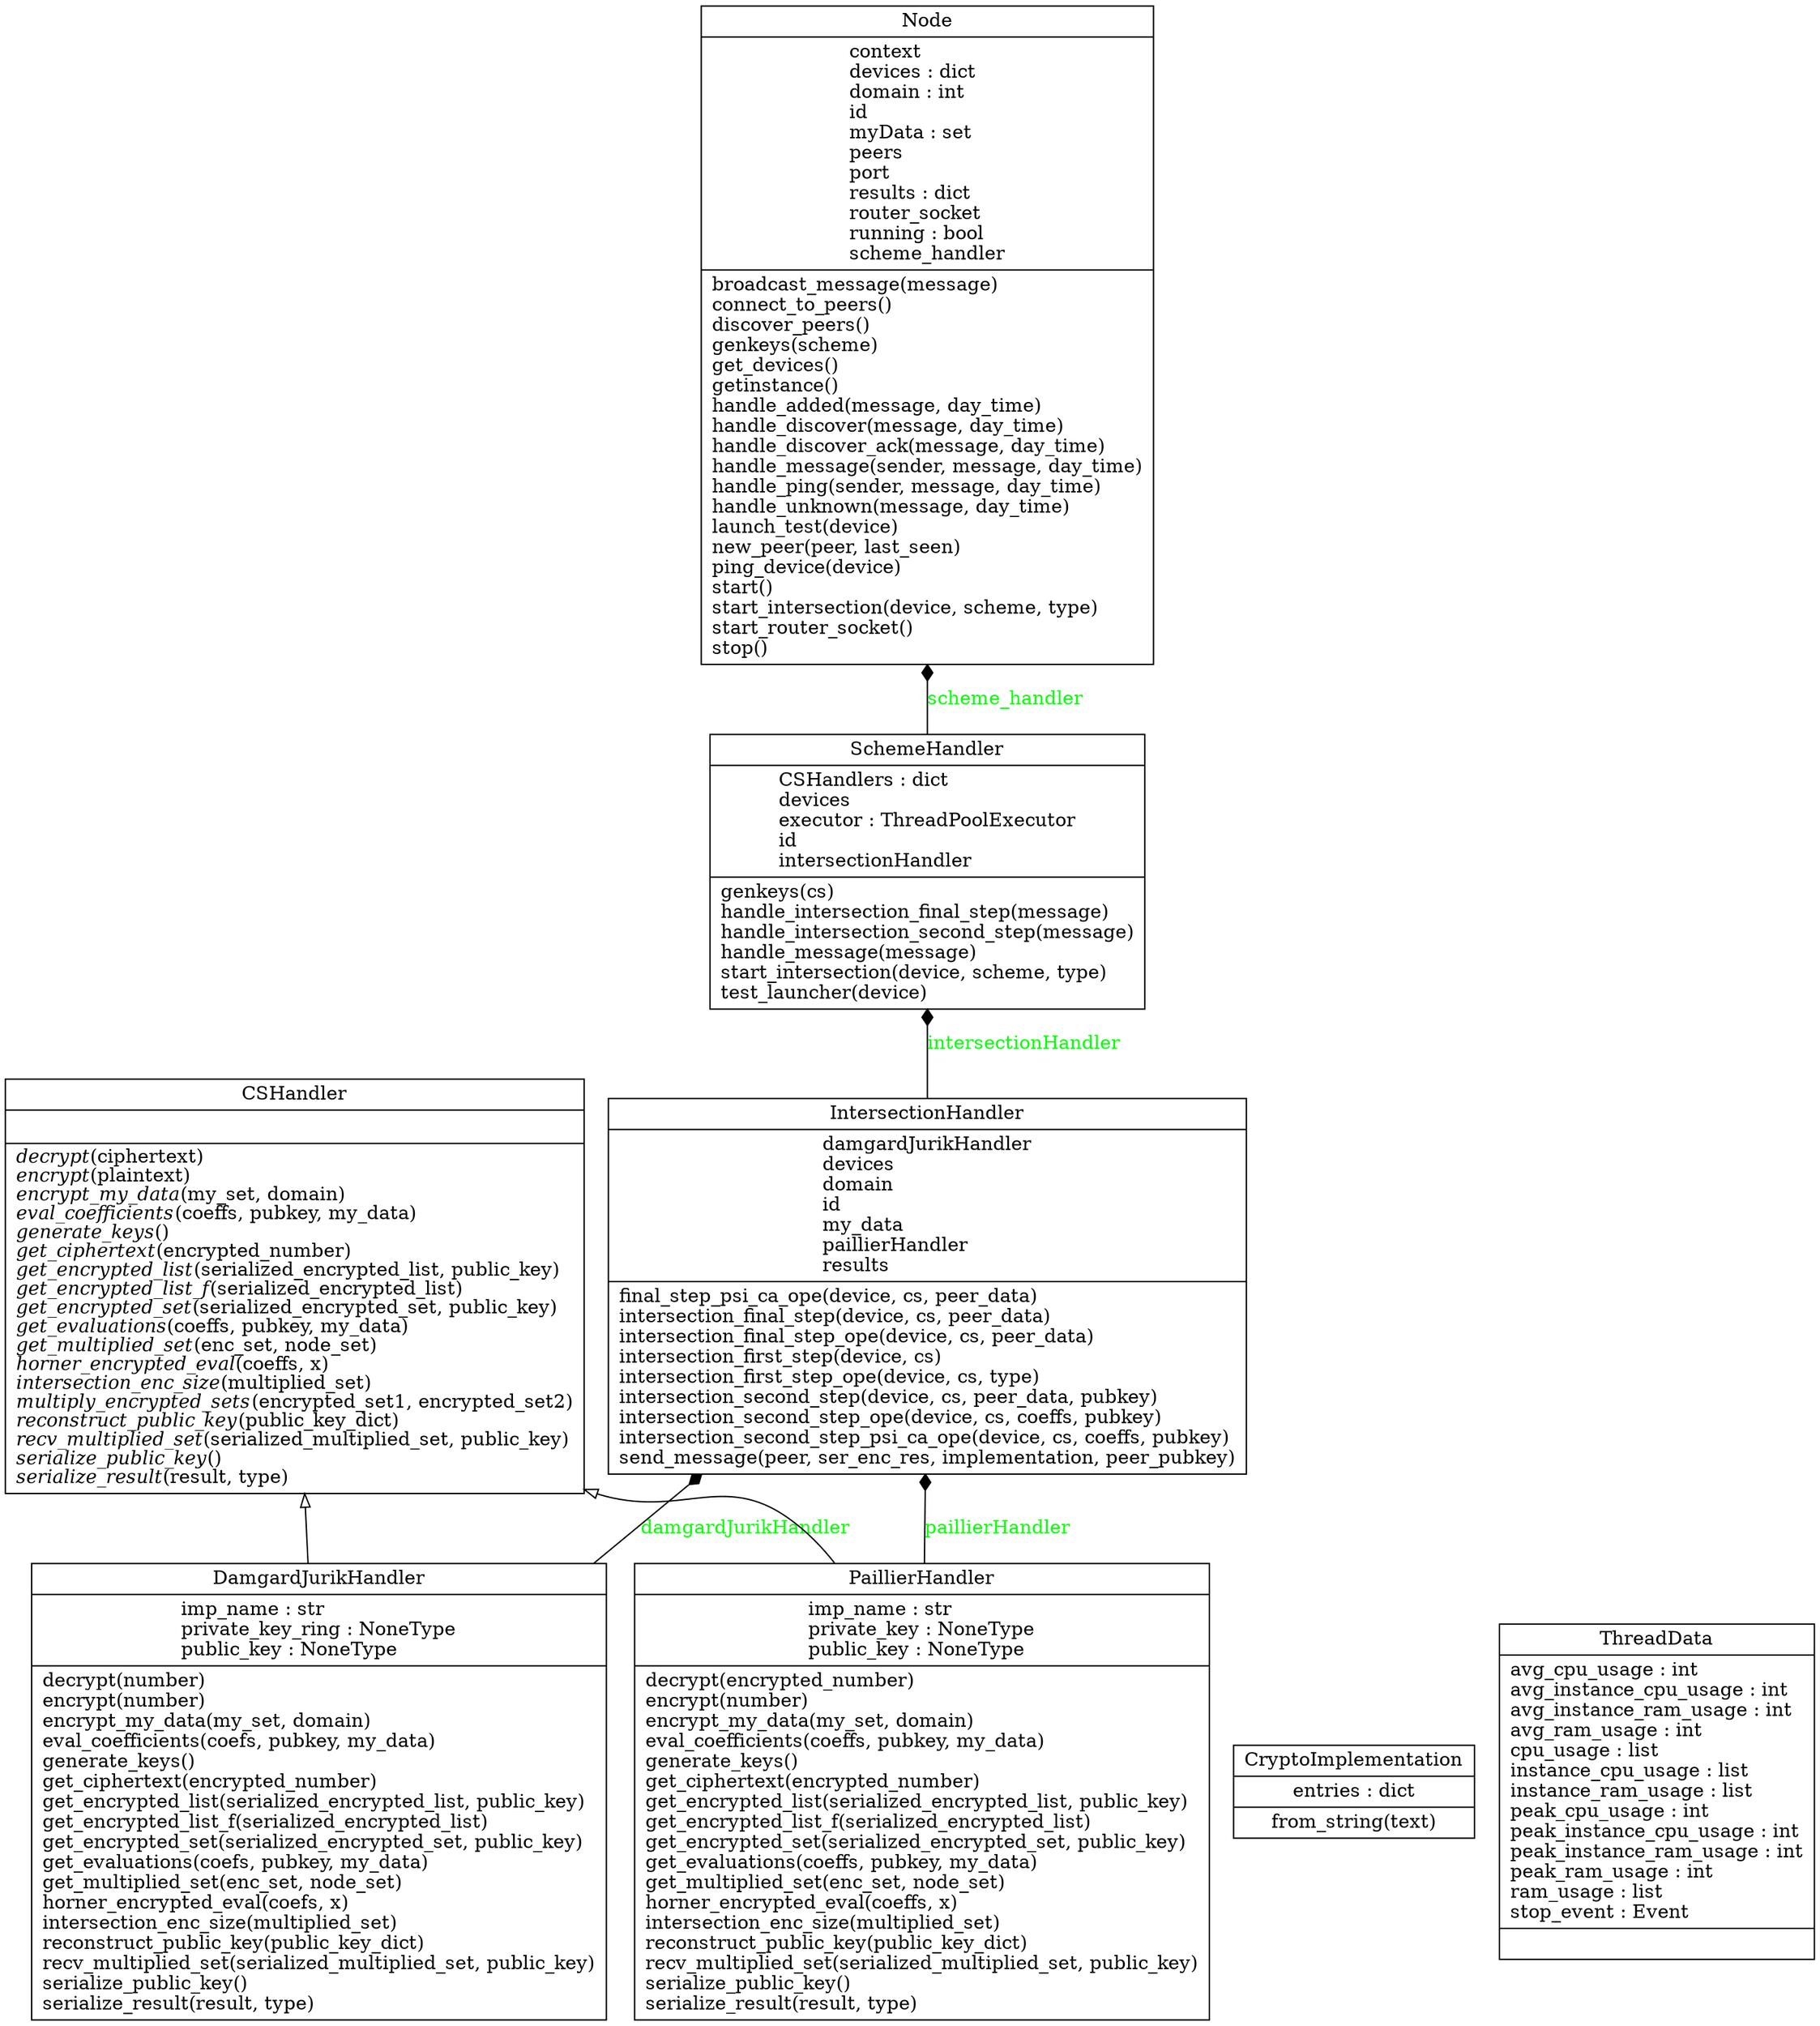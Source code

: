 digraph "classes" {
rankdir=BT
charset="utf-8"
"flaskr.handlers.CSHandler.CSHandler" [color="black", fontcolor="black", label=<{CSHandler|<br ALIGN="LEFT"/>|<I>decrypt</I>(ciphertext)<br ALIGN="LEFT"/><I>encrypt</I>(plaintext)<br ALIGN="LEFT"/><I>encrypt_my_data</I>(my_set, domain)<br ALIGN="LEFT"/><I>eval_coefficients</I>(coeffs, pubkey, my_data)<br ALIGN="LEFT"/><I>generate_keys</I>()<br ALIGN="LEFT"/><I>get_ciphertext</I>(encrypted_number)<br ALIGN="LEFT"/><I>get_encrypted_list</I>(serialized_encrypted_list, public_key)<br ALIGN="LEFT"/><I>get_encrypted_list_f</I>(serialized_encrypted_list)<br ALIGN="LEFT"/><I>get_encrypted_set</I>(serialized_encrypted_set, public_key)<br ALIGN="LEFT"/><I>get_evaluations</I>(coeffs, pubkey, my_data)<br ALIGN="LEFT"/><I>get_multiplied_set</I>(enc_set, node_set)<br ALIGN="LEFT"/><I>horner_encrypted_eval</I>(coeffs, x)<br ALIGN="LEFT"/><I>intersection_enc_size</I>(multiplied_set)<br ALIGN="LEFT"/><I>multiply_encrypted_sets</I>(encrypted_set1, encrypted_set2)<br ALIGN="LEFT"/><I>reconstruct_public_key</I>(public_key_dict)<br ALIGN="LEFT"/><I>recv_multiplied_set</I>(serialized_multiplied_set, public_key)<br ALIGN="LEFT"/><I>serialize_public_key</I>()<br ALIGN="LEFT"/><I>serialize_result</I>(result, type)<br ALIGN="LEFT"/>}>, shape="record", style="solid"];
"flaskr.helpers.CryptoImplementation.CryptoImplementation" [color="black", fontcolor="black", label=<{CryptoImplementation|entries : dict<br ALIGN="LEFT"/>|from_string(text)<br ALIGN="LEFT"/>}>, shape="record", style="solid"];
"flaskr.handlers.DamgardJurikHandler.DamgardJurikHandler" [color="black", fontcolor="black", label=<{DamgardJurikHandler|imp_name : str<br ALIGN="LEFT"/>private_key_ring : NoneType<br ALIGN="LEFT"/>public_key : NoneType<br ALIGN="LEFT"/>|decrypt(number)<br ALIGN="LEFT"/>encrypt(number)<br ALIGN="LEFT"/>encrypt_my_data(my_set, domain)<br ALIGN="LEFT"/>eval_coefficients(coefs, pubkey, my_data)<br ALIGN="LEFT"/>generate_keys()<br ALIGN="LEFT"/>get_ciphertext(encrypted_number)<br ALIGN="LEFT"/>get_encrypted_list(serialized_encrypted_list, public_key)<br ALIGN="LEFT"/>get_encrypted_list_f(serialized_encrypted_list)<br ALIGN="LEFT"/>get_encrypted_set(serialized_encrypted_set, public_key)<br ALIGN="LEFT"/>get_evaluations(coefs, pubkey, my_data)<br ALIGN="LEFT"/>get_multiplied_set(enc_set, node_set)<br ALIGN="LEFT"/>horner_encrypted_eval(coefs, x)<br ALIGN="LEFT"/>intersection_enc_size(multiplied_set)<br ALIGN="LEFT"/>reconstruct_public_key(public_key_dict)<br ALIGN="LEFT"/>recv_multiplied_set(serialized_multiplied_set, public_key)<br ALIGN="LEFT"/>serialize_public_key()<br ALIGN="LEFT"/>serialize_result(result, type)<br ALIGN="LEFT"/>}>, shape="record", style="solid"];
"flaskr.handlers.IntersectionHandler.IntersectionHandler" [color="black", fontcolor="black", label=<{IntersectionHandler|damgardJurikHandler<br ALIGN="LEFT"/>devices<br ALIGN="LEFT"/>domain<br ALIGN="LEFT"/>id<br ALIGN="LEFT"/>my_data<br ALIGN="LEFT"/>paillierHandler<br ALIGN="LEFT"/>results<br ALIGN="LEFT"/>|final_step_psi_ca_ope(device, cs, peer_data)<br ALIGN="LEFT"/>intersection_final_step(device, cs, peer_data)<br ALIGN="LEFT"/>intersection_final_step_ope(device, cs, peer_data)<br ALIGN="LEFT"/>intersection_first_step(device, cs)<br ALIGN="LEFT"/>intersection_first_step_ope(device, cs, type)<br ALIGN="LEFT"/>intersection_second_step(device, cs, peer_data, pubkey)<br ALIGN="LEFT"/>intersection_second_step_ope(device, cs, coeffs, pubkey)<br ALIGN="LEFT"/>intersection_second_step_psi_ca_ope(device, cs, coeffs, pubkey)<br ALIGN="LEFT"/>send_message(peer, ser_enc_res, implementation, peer_pubkey)<br ALIGN="LEFT"/>}>, shape="record", style="solid"];
"flaskr.Node.Node" [color="black", fontcolor="black", label=<{Node|context<br ALIGN="LEFT"/>devices : dict<br ALIGN="LEFT"/>domain : int<br ALIGN="LEFT"/>id<br ALIGN="LEFT"/>myData : set<br ALIGN="LEFT"/>peers<br ALIGN="LEFT"/>port<br ALIGN="LEFT"/>results : dict<br ALIGN="LEFT"/>router_socket<br ALIGN="LEFT"/>running : bool<br ALIGN="LEFT"/>scheme_handler<br ALIGN="LEFT"/>|broadcast_message(message)<br ALIGN="LEFT"/>connect_to_peers()<br ALIGN="LEFT"/>discover_peers()<br ALIGN="LEFT"/>genkeys(scheme)<br ALIGN="LEFT"/>get_devices()<br ALIGN="LEFT"/>getinstance()<br ALIGN="LEFT"/>handle_added(message, day_time)<br ALIGN="LEFT"/>handle_discover(message, day_time)<br ALIGN="LEFT"/>handle_discover_ack(message, day_time)<br ALIGN="LEFT"/>handle_message(sender, message, day_time)<br ALIGN="LEFT"/>handle_ping(sender, message, day_time)<br ALIGN="LEFT"/>handle_unknown(message, day_time)<br ALIGN="LEFT"/>launch_test(device)<br ALIGN="LEFT"/>new_peer(peer, last_seen)<br ALIGN="LEFT"/>ping_device(device)<br ALIGN="LEFT"/>start()<br ALIGN="LEFT"/>start_intersection(device, scheme, type)<br ALIGN="LEFT"/>start_router_socket()<br ALIGN="LEFT"/>stop()<br ALIGN="LEFT"/>}>, shape="record", style="solid"];
"flaskr.handlers.PaillierHandler.PaillierHandler" [color="black", fontcolor="black", label=<{PaillierHandler|imp_name : str<br ALIGN="LEFT"/>private_key : NoneType<br ALIGN="LEFT"/>public_key : NoneType<br ALIGN="LEFT"/>|decrypt(encrypted_number)<br ALIGN="LEFT"/>encrypt(number)<br ALIGN="LEFT"/>encrypt_my_data(my_set, domain)<br ALIGN="LEFT"/>eval_coefficients(coeffs, pubkey, my_data)<br ALIGN="LEFT"/>generate_keys()<br ALIGN="LEFT"/>get_ciphertext(encrypted_number)<br ALIGN="LEFT"/>get_encrypted_list(serialized_encrypted_list, public_key)<br ALIGN="LEFT"/>get_encrypted_list_f(serialized_encrypted_list)<br ALIGN="LEFT"/>get_encrypted_set(serialized_encrypted_set, public_key)<br ALIGN="LEFT"/>get_evaluations(coeffs, pubkey, my_data)<br ALIGN="LEFT"/>get_multiplied_set(enc_set, node_set)<br ALIGN="LEFT"/>horner_encrypted_eval(coeffs, x)<br ALIGN="LEFT"/>intersection_enc_size(multiplied_set)<br ALIGN="LEFT"/>reconstruct_public_key(public_key_dict)<br ALIGN="LEFT"/>recv_multiplied_set(serialized_multiplied_set, public_key)<br ALIGN="LEFT"/>serialize_public_key()<br ALIGN="LEFT"/>serialize_result(result, type)<br ALIGN="LEFT"/>}>, shape="record", style="solid"];
"flaskr.handlers.SchemeHandler.SchemeHandler" [color="black", fontcolor="black", label=<{SchemeHandler|CSHandlers : dict<br ALIGN="LEFT"/>devices<br ALIGN="LEFT"/>executor : ThreadPoolExecutor<br ALIGN="LEFT"/>id<br ALIGN="LEFT"/>intersectionHandler<br ALIGN="LEFT"/>|genkeys(cs)<br ALIGN="LEFT"/>handle_intersection_final_step(message)<br ALIGN="LEFT"/>handle_intersection_second_step(message)<br ALIGN="LEFT"/>handle_message(message)<br ALIGN="LEFT"/>start_intersection(device, scheme, type)<br ALIGN="LEFT"/>test_launcher(device)<br ALIGN="LEFT"/>}>, shape="record", style="solid"];
"flaskr.Logs.ThreadData" [color="black", fontcolor="black", label=<{ThreadData|avg_cpu_usage : int<br ALIGN="LEFT"/>avg_instance_cpu_usage : int<br ALIGN="LEFT"/>avg_instance_ram_usage : int<br ALIGN="LEFT"/>avg_ram_usage : int<br ALIGN="LEFT"/>cpu_usage : list<br ALIGN="LEFT"/>instance_cpu_usage : list<br ALIGN="LEFT"/>instance_ram_usage : list<br ALIGN="LEFT"/>peak_cpu_usage : int<br ALIGN="LEFT"/>peak_instance_cpu_usage : int<br ALIGN="LEFT"/>peak_instance_ram_usage : int<br ALIGN="LEFT"/>peak_ram_usage : int<br ALIGN="LEFT"/>ram_usage : list<br ALIGN="LEFT"/>stop_event : Event<br ALIGN="LEFT"/>|}>, shape="record", style="solid"];
"flaskr.handlers.DamgardJurikHandler.DamgardJurikHandler" -> "flaskr.handlers.CSHandler.CSHandler" [arrowhead="empty", arrowtail="none"];
"flaskr.handlers.PaillierHandler.PaillierHandler" -> "flaskr.handlers.CSHandler.CSHandler" [arrowhead="empty", arrowtail="none"];
"flaskr.handlers.DamgardJurikHandler.DamgardJurikHandler" -> "flaskr.handlers.IntersectionHandler.IntersectionHandler" [arrowhead="diamond", arrowtail="none", fontcolor="green", label="damgardJurikHandler", style="solid"];
"flaskr.handlers.IntersectionHandler.IntersectionHandler" -> "flaskr.handlers.SchemeHandler.SchemeHandler" [arrowhead="diamond", arrowtail="none", fontcolor="green", label="intersectionHandler", style="solid"];
"flaskr.handlers.PaillierHandler.PaillierHandler" -> "flaskr.handlers.IntersectionHandler.IntersectionHandler" [arrowhead="diamond", arrowtail="none", fontcolor="green", label="paillierHandler", style="solid"];
"flaskr.handlers.SchemeHandler.SchemeHandler" -> "flaskr.Node.Node" [arrowhead="diamond", arrowtail="none", fontcolor="green", label="scheme_handler", style="solid"];
}
